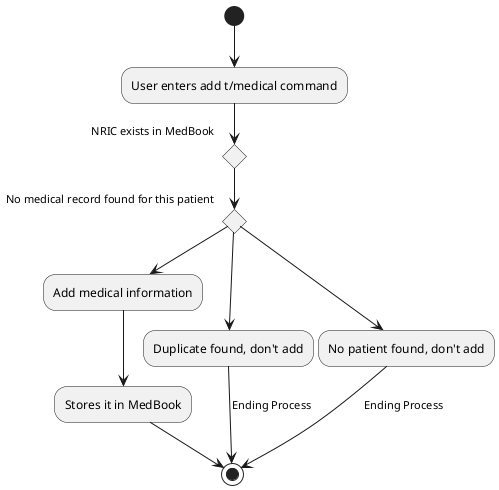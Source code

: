 @startuml
(*) --> "User enters add t/medical command"
if "NRIC exists in MedBook" then
  --> if "No medical record found for this patient" then
        --> "Add medical information"
        --> "Stores it in MedBook"
        --> (*)
      else
        --> "Duplicate found, don't add"
        --> [Ending Process] (*)
else
  --> "No patient found, don't add"
  --> [Ending Process] (*)
@enduml
